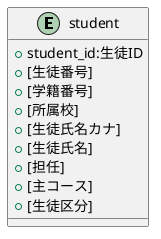 @startuml

entity "student"{
    + student_id:生徒ID
    + [生徒番号]
    + [学籍番号]
    + [所属校]
    + [生徒氏名カナ]
    + [生徒氏名]
    + [担任]
    + [主コース]
    + [生徒区分] 
}

@enduml